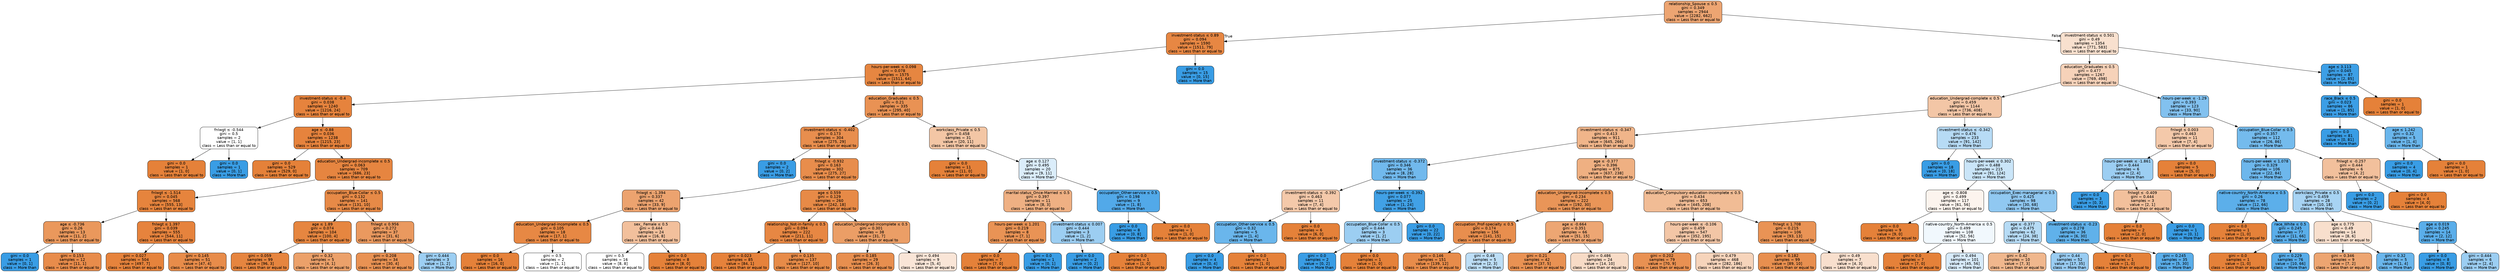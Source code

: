 digraph Tree {
node [shape=box, style="filled, rounded", color="black", fontname=helvetica] ;
edge [fontname=helvetica] ;
0 [label=<relationship_Spouse &le; 0.5<br/>gini = 0.349<br/>samples = 2944<br/>value = [2282, 662]<br/>class = Less than or equal to>, fillcolor="#e58139b5"] ;
1 [label=<investment-status &le; 0.89<br/>gini = 0.094<br/>samples = 1590<br/>value = [1511, 79]<br/>class = Less than or equal to>, fillcolor="#e58139f2"] ;
0 -> 1 [labeldistance=2.5, labelangle=45, headlabel="True"] ;
2 [label=<hours-per-week &le; 0.098<br/>gini = 0.078<br/>samples = 1575<br/>value = [1511, 64]<br/>class = Less than or equal to>, fillcolor="#e58139f4"] ;
1 -> 2 ;
3 [label=<investment-status &le; -0.4<br/>gini = 0.038<br/>samples = 1240<br/>value = [1216, 24]<br/>class = Less than or equal to>, fillcolor="#e58139fa"] ;
2 -> 3 ;
4 [label=<fnlwgt &le; -0.544<br/>gini = 0.5<br/>samples = 2<br/>value = [1, 1]<br/>class = Less than or equal to>, fillcolor="#e5813900"] ;
3 -> 4 ;
5 [label=<gini = 0.0<br/>samples = 1<br/>value = [1, 0]<br/>class = Less than or equal to>, fillcolor="#e58139ff"] ;
4 -> 5 ;
6 [label=<gini = 0.0<br/>samples = 1<br/>value = [0, 1]<br/>class = More than>, fillcolor="#399de5ff"] ;
4 -> 6 ;
7 [label=<age &le; -0.88<br/>gini = 0.036<br/>samples = 1238<br/>value = [1215, 23]<br/>class = Less than or equal to>, fillcolor="#e58139fa"] ;
3 -> 7 ;
8 [label=<gini = 0.0<br/>samples = 529<br/>value = [529, 0]<br/>class = Less than or equal to>, fillcolor="#e58139ff"] ;
7 -> 8 ;
9 [label=<education_Undergrad-incomplete &le; 0.5<br/>gini = 0.063<br/>samples = 709<br/>value = [686, 23]<br/>class = Less than or equal to>, fillcolor="#e58139f6"] ;
7 -> 9 ;
10 [label=<fnlwgt &le; -1.514<br/>gini = 0.045<br/>samples = 568<br/>value = [555, 13]<br/>class = Less than or equal to>, fillcolor="#e58139f9"] ;
9 -> 10 ;
11 [label=<age &le; -0.736<br/>gini = 0.26<br/>samples = 13<br/>value = [11, 2]<br/>class = Less than or equal to>, fillcolor="#e58139d1"] ;
10 -> 11 ;
12 [label=<gini = 0.0<br/>samples = 1<br/>value = [0, 1]<br/>class = More than>, fillcolor="#399de5ff"] ;
11 -> 12 ;
13 [label=<gini = 0.153<br/>samples = 12<br/>value = [11, 1]<br/>class = Less than or equal to>, fillcolor="#e58139e8"] ;
11 -> 13 ;
14 [label=<fnlwgt &le; 1.397<br/>gini = 0.039<br/>samples = 555<br/>value = [544, 11]<br/>class = Less than or equal to>, fillcolor="#e58139fa"] ;
10 -> 14 ;
15 [label=<gini = 0.027<br/>samples = 504<br/>value = [497, 7]<br/>class = Less than or equal to>, fillcolor="#e58139fb"] ;
14 -> 15 ;
16 [label=<gini = 0.145<br/>samples = 51<br/>value = [47, 4]<br/>class = Less than or equal to>, fillcolor="#e58139e9"] ;
14 -> 16 ;
17 [label=<occupation_Blue-Collar &le; 0.5<br/>gini = 0.132<br/>samples = 141<br/>value = [131, 10]<br/>class = Less than or equal to>, fillcolor="#e58139ec"] ;
9 -> 17 ;
18 [label=<age &le; 1.89<br/>gini = 0.074<br/>samples = 104<br/>value = [100, 4]<br/>class = Less than or equal to>, fillcolor="#e58139f5"] ;
17 -> 18 ;
19 [label=<gini = 0.059<br/>samples = 99<br/>value = [96, 3]<br/>class = Less than or equal to>, fillcolor="#e58139f7"] ;
18 -> 19 ;
20 [label=<gini = 0.32<br/>samples = 5<br/>value = [4, 1]<br/>class = Less than or equal to>, fillcolor="#e58139bf"] ;
18 -> 20 ;
21 [label=<fnlwgt &le; 0.956<br/>gini = 0.272<br/>samples = 37<br/>value = [31, 6]<br/>class = Less than or equal to>, fillcolor="#e58139ce"] ;
17 -> 21 ;
22 [label=<gini = 0.208<br/>samples = 34<br/>value = [30, 4]<br/>class = Less than or equal to>, fillcolor="#e58139dd"] ;
21 -> 22 ;
23 [label=<gini = 0.444<br/>samples = 3<br/>value = [1, 2]<br/>class = More than>, fillcolor="#399de57f"] ;
21 -> 23 ;
24 [label=<education_Graduates &le; 0.5<br/>gini = 0.21<br/>samples = 335<br/>value = [295, 40]<br/>class = Less than or equal to>, fillcolor="#e58139dc"] ;
2 -> 24 ;
25 [label=<investment-status &le; -0.402<br/>gini = 0.173<br/>samples = 304<br/>value = [275, 29]<br/>class = Less than or equal to>, fillcolor="#e58139e4"] ;
24 -> 25 ;
26 [label=<gini = 0.0<br/>samples = 2<br/>value = [0, 2]<br/>class = More than>, fillcolor="#399de5ff"] ;
25 -> 26 ;
27 [label=<fnlwgt &le; -0.932<br/>gini = 0.163<br/>samples = 302<br/>value = [275, 27]<br/>class = Less than or equal to>, fillcolor="#e58139e6"] ;
25 -> 27 ;
28 [label=<fnlwgt &le; -1.394<br/>gini = 0.337<br/>samples = 42<br/>value = [33, 9]<br/>class = Less than or equal to>, fillcolor="#e58139b9"] ;
27 -> 28 ;
29 [label=<education_Undergrad-incomplete &le; 0.5<br/>gini = 0.105<br/>samples = 18<br/>value = [17, 1]<br/>class = Less than or equal to>, fillcolor="#e58139f0"] ;
28 -> 29 ;
30 [label=<gini = 0.0<br/>samples = 16<br/>value = [16, 0]<br/>class = Less than or equal to>, fillcolor="#e58139ff"] ;
29 -> 30 ;
31 [label=<gini = 0.5<br/>samples = 2<br/>value = [1, 1]<br/>class = Less than or equal to>, fillcolor="#e5813900"] ;
29 -> 31 ;
32 [label=<sex_ Female &le; 0.5<br/>gini = 0.444<br/>samples = 24<br/>value = [16, 8]<br/>class = Less than or equal to>, fillcolor="#e581397f"] ;
28 -> 32 ;
33 [label=<gini = 0.5<br/>samples = 16<br/>value = [8, 8]<br/>class = Less than or equal to>, fillcolor="#e5813900"] ;
32 -> 33 ;
34 [label=<gini = 0.0<br/>samples = 8<br/>value = [8, 0]<br/>class = Less than or equal to>, fillcolor="#e58139ff"] ;
32 -> 34 ;
35 [label=<age &le; 0.559<br/>gini = 0.129<br/>samples = 260<br/>value = [242, 18]<br/>class = Less than or equal to>, fillcolor="#e58139ec"] ;
27 -> 35 ;
36 [label=<relationship_Not-in-family &le; 0.5<br/>gini = 0.094<br/>samples = 222<br/>value = [211, 11]<br/>class = Less than or equal to>, fillcolor="#e58139f2"] ;
35 -> 36 ;
37 [label=<gini = 0.023<br/>samples = 85<br/>value = [84, 1]<br/>class = Less than or equal to>, fillcolor="#e58139fc"] ;
36 -> 37 ;
38 [label=<gini = 0.135<br/>samples = 137<br/>value = [127, 10]<br/>class = Less than or equal to>, fillcolor="#e58139eb"] ;
36 -> 38 ;
39 [label=<education_Undergrad-incomplete &le; 0.5<br/>gini = 0.301<br/>samples = 38<br/>value = [31, 7]<br/>class = Less than or equal to>, fillcolor="#e58139c5"] ;
35 -> 39 ;
40 [label=<gini = 0.185<br/>samples = 29<br/>value = [26, 3]<br/>class = Less than or equal to>, fillcolor="#e58139e2"] ;
39 -> 40 ;
41 [label=<gini = 0.494<br/>samples = 9<br/>value = [5, 4]<br/>class = Less than or equal to>, fillcolor="#e5813933"] ;
39 -> 41 ;
42 [label=<workclass_Private &le; 0.5<br/>gini = 0.458<br/>samples = 31<br/>value = [20, 11]<br/>class = Less than or equal to>, fillcolor="#e5813973"] ;
24 -> 42 ;
43 [label=<gini = 0.0<br/>samples = 11<br/>value = [11, 0]<br/>class = Less than or equal to>, fillcolor="#e58139ff"] ;
42 -> 43 ;
44 [label=<age &le; 0.127<br/>gini = 0.495<br/>samples = 20<br/>value = [9, 11]<br/>class = More than>, fillcolor="#399de52e"] ;
42 -> 44 ;
45 [label=<marital-status_Once-Married &le; 0.5<br/>gini = 0.397<br/>samples = 11<br/>value = [8, 3]<br/>class = Less than or equal to>, fillcolor="#e581399f"] ;
44 -> 45 ;
46 [label=<hours-per-week &le; 1.201<br/>gini = 0.219<br/>samples = 8<br/>value = [7, 1]<br/>class = Less than or equal to>, fillcolor="#e58139db"] ;
45 -> 46 ;
47 [label=<gini = 0.0<br/>samples = 7<br/>value = [7, 0]<br/>class = Less than or equal to>, fillcolor="#e58139ff"] ;
46 -> 47 ;
48 [label=<gini = 0.0<br/>samples = 1<br/>value = [0, 1]<br/>class = More than>, fillcolor="#399de5ff"] ;
46 -> 48 ;
49 [label=<investment-status &le; 0.007<br/>gini = 0.444<br/>samples = 3<br/>value = [1, 2]<br/>class = More than>, fillcolor="#399de57f"] ;
45 -> 49 ;
50 [label=<gini = 0.0<br/>samples = 2<br/>value = [0, 2]<br/>class = More than>, fillcolor="#399de5ff"] ;
49 -> 50 ;
51 [label=<gini = 0.0<br/>samples = 1<br/>value = [1, 0]<br/>class = Less than or equal to>, fillcolor="#e58139ff"] ;
49 -> 51 ;
52 [label=<occupation_Other-service &le; 0.5<br/>gini = 0.198<br/>samples = 9<br/>value = [1, 8]<br/>class = More than>, fillcolor="#399de5df"] ;
44 -> 52 ;
53 [label=<gini = 0.0<br/>samples = 8<br/>value = [0, 8]<br/>class = More than>, fillcolor="#399de5ff"] ;
52 -> 53 ;
54 [label=<gini = 0.0<br/>samples = 1<br/>value = [1, 0]<br/>class = Less than or equal to>, fillcolor="#e58139ff"] ;
52 -> 54 ;
55 [label=<gini = 0.0<br/>samples = 15<br/>value = [0, 15]<br/>class = More than>, fillcolor="#399de5ff"] ;
1 -> 55 ;
56 [label=<investment-status &le; 0.501<br/>gini = 0.49<br/>samples = 1354<br/>value = [771, 583]<br/>class = Less than or equal to>, fillcolor="#e581393e"] ;
0 -> 56 [labeldistance=2.5, labelangle=-45, headlabel="False"] ;
57 [label=<education_Graduates &le; 0.5<br/>gini = 0.477<br/>samples = 1267<br/>value = [769, 498]<br/>class = Less than or equal to>, fillcolor="#e581395a"] ;
56 -> 57 ;
58 [label=<education_Undergrad-complete &le; 0.5<br/>gini = 0.459<br/>samples = 1144<br/>value = [736, 408]<br/>class = Less than or equal to>, fillcolor="#e5813972"] ;
57 -> 58 ;
59 [label=<investment-status &le; -0.347<br/>gini = 0.413<br/>samples = 911<br/>value = [645, 266]<br/>class = Less than or equal to>, fillcolor="#e5813996"] ;
58 -> 59 ;
60 [label=<investment-status &le; -0.372<br/>gini = 0.346<br/>samples = 36<br/>value = [8, 28]<br/>class = More than>, fillcolor="#399de5b6"] ;
59 -> 60 ;
61 [label=<investment-status &le; -0.392<br/>gini = 0.463<br/>samples = 11<br/>value = [7, 4]<br/>class = Less than or equal to>, fillcolor="#e581396d"] ;
60 -> 61 ;
62 [label=<occupation_Other-service &le; 0.5<br/>gini = 0.32<br/>samples = 5<br/>value = [1, 4]<br/>class = More than>, fillcolor="#399de5bf"] ;
61 -> 62 ;
63 [label=<gini = 0.0<br/>samples = 4<br/>value = [0, 4]<br/>class = More than>, fillcolor="#399de5ff"] ;
62 -> 63 ;
64 [label=<gini = 0.0<br/>samples = 1<br/>value = [1, 0]<br/>class = Less than or equal to>, fillcolor="#e58139ff"] ;
62 -> 64 ;
65 [label=<gini = 0.0<br/>samples = 6<br/>value = [6, 0]<br/>class = Less than or equal to>, fillcolor="#e58139ff"] ;
61 -> 65 ;
66 [label=<hours-per-week &le; -0.392<br/>gini = 0.077<br/>samples = 25<br/>value = [1, 24]<br/>class = More than>, fillcolor="#399de5f4"] ;
60 -> 66 ;
67 [label=<occupation_Blue-Collar &le; 0.5<br/>gini = 0.444<br/>samples = 3<br/>value = [1, 2]<br/>class = More than>, fillcolor="#399de57f"] ;
66 -> 67 ;
68 [label=<gini = 0.0<br/>samples = 2<br/>value = [0, 2]<br/>class = More than>, fillcolor="#399de5ff"] ;
67 -> 68 ;
69 [label=<gini = 0.0<br/>samples = 1<br/>value = [1, 0]<br/>class = Less than or equal to>, fillcolor="#e58139ff"] ;
67 -> 69 ;
70 [label=<gini = 0.0<br/>samples = 22<br/>value = [0, 22]<br/>class = More than>, fillcolor="#399de5ff"] ;
66 -> 70 ;
71 [label=<age &le; -0.377<br/>gini = 0.396<br/>samples = 875<br/>value = [637, 238]<br/>class = Less than or equal to>, fillcolor="#e58139a0"] ;
59 -> 71 ;
72 [label=<education_Undergrad-incomplete &le; 0.5<br/>gini = 0.234<br/>samples = 222<br/>value = [192, 30]<br/>class = Less than or equal to>, fillcolor="#e58139d7"] ;
71 -> 72 ;
73 [label=<occupation_Prof-specialty &le; 0.5<br/>gini = 0.174<br/>samples = 156<br/>value = [141, 15]<br/>class = Less than or equal to>, fillcolor="#e58139e4"] ;
72 -> 73 ;
74 [label=<gini = 0.146<br/>samples = 151<br/>value = [139, 12]<br/>class = Less than or equal to>, fillcolor="#e58139e9"] ;
73 -> 74 ;
75 [label=<gini = 0.48<br/>samples = 5<br/>value = [2, 3]<br/>class = More than>, fillcolor="#399de555"] ;
73 -> 75 ;
76 [label=<age &le; -0.664<br/>gini = 0.351<br/>samples = 66<br/>value = [51, 15]<br/>class = Less than or equal to>, fillcolor="#e58139b4"] ;
72 -> 76 ;
77 [label=<gini = 0.21<br/>samples = 42<br/>value = [37, 5]<br/>class = Less than or equal to>, fillcolor="#e58139dd"] ;
76 -> 77 ;
78 [label=<gini = 0.486<br/>samples = 24<br/>value = [14, 10]<br/>class = Less than or equal to>, fillcolor="#e5813949"] ;
76 -> 78 ;
79 [label=<education_Compulsory-education-incomplete &le; 0.5<br/>gini = 0.434<br/>samples = 653<br/>value = [445, 208]<br/>class = Less than or equal to>, fillcolor="#e5813988"] ;
71 -> 79 ;
80 [label=<hours-per-week &le; -0.106<br/>gini = 0.459<br/>samples = 547<br/>value = [352, 195]<br/>class = Less than or equal to>, fillcolor="#e5813972"] ;
79 -> 80 ;
81 [label=<gini = 0.202<br/>samples = 79<br/>value = [70, 9]<br/>class = Less than or equal to>, fillcolor="#e58139de"] ;
80 -> 81 ;
82 [label=<gini = 0.479<br/>samples = 468<br/>value = [282, 186]<br/>class = Less than or equal to>, fillcolor="#e5813957"] ;
80 -> 82 ;
83 [label=<fnlwgt &le; 1.708<br/>gini = 0.215<br/>samples = 106<br/>value = [93, 13]<br/>class = Less than or equal to>, fillcolor="#e58139db"] ;
79 -> 83 ;
84 [label=<gini = 0.182<br/>samples = 99<br/>value = [89, 10]<br/>class = Less than or equal to>, fillcolor="#e58139e2"] ;
83 -> 84 ;
85 [label=<gini = 0.49<br/>samples = 7<br/>value = [4, 3]<br/>class = Less than or equal to>, fillcolor="#e5813940"] ;
83 -> 85 ;
86 [label=<investment-status &le; -0.342<br/>gini = 0.476<br/>samples = 233<br/>value = [91, 142]<br/>class = More than>, fillcolor="#399de55c"] ;
58 -> 86 ;
87 [label=<gini = 0.0<br/>samples = 18<br/>value = [0, 18]<br/>class = More than>, fillcolor="#399de5ff"] ;
86 -> 87 ;
88 [label=<hours-per-week &le; 0.302<br/>gini = 0.488<br/>samples = 215<br/>value = [91, 124]<br/>class = More than>, fillcolor="#399de544"] ;
86 -> 88 ;
89 [label=<age &le; -0.808<br/>gini = 0.499<br/>samples = 117<br/>value = [61, 56]<br/>class = Less than or equal to>, fillcolor="#e5813915"] ;
88 -> 89 ;
90 [label=<gini = 0.0<br/>samples = 9<br/>value = [9, 0]<br/>class = Less than or equal to>, fillcolor="#e58139ff"] ;
89 -> 90 ;
91 [label=<native-country_North-America &le; 0.5<br/>gini = 0.499<br/>samples = 108<br/>value = [52, 56]<br/>class = More than>, fillcolor="#399de512"] ;
89 -> 91 ;
92 [label=<gini = 0.0<br/>samples = 7<br/>value = [7, 0]<br/>class = Less than or equal to>, fillcolor="#e58139ff"] ;
91 -> 92 ;
93 [label=<gini = 0.494<br/>samples = 101<br/>value = [45, 56]<br/>class = More than>, fillcolor="#399de532"] ;
91 -> 93 ;
94 [label=<occupation_Exec-managerial &le; 0.5<br/>gini = 0.425<br/>samples = 98<br/>value = [30, 68]<br/>class = More than>, fillcolor="#399de58e"] ;
88 -> 94 ;
95 [label=<age &le; -0.377<br/>gini = 0.475<br/>samples = 62<br/>value = [24, 38]<br/>class = More than>, fillcolor="#399de55e"] ;
94 -> 95 ;
96 [label=<gini = 0.42<br/>samples = 10<br/>value = [7, 3]<br/>class = Less than or equal to>, fillcolor="#e5813992"] ;
95 -> 96 ;
97 [label=<gini = 0.44<br/>samples = 52<br/>value = [17, 35]<br/>class = More than>, fillcolor="#399de583"] ;
95 -> 97 ;
98 [label=<investment-status &le; -0.23<br/>gini = 0.278<br/>samples = 36<br/>value = [6, 30]<br/>class = More than>, fillcolor="#399de5cc"] ;
94 -> 98 ;
99 [label=<gini = 0.0<br/>samples = 1<br/>value = [1, 0]<br/>class = Less than or equal to>, fillcolor="#e58139ff"] ;
98 -> 99 ;
100 [label=<gini = 0.245<br/>samples = 35<br/>value = [5, 30]<br/>class = More than>, fillcolor="#399de5d4"] ;
98 -> 100 ;
101 [label=<hours-per-week &le; -1.29<br/>gini = 0.393<br/>samples = 123<br/>value = [33, 90]<br/>class = More than>, fillcolor="#399de5a1"] ;
57 -> 101 ;
102 [label=<fnlwgt &le; 0.003<br/>gini = 0.463<br/>samples = 11<br/>value = [7, 4]<br/>class = Less than or equal to>, fillcolor="#e581396d"] ;
101 -> 102 ;
103 [label=<hours-per-week &le; -1.861<br/>gini = 0.444<br/>samples = 6<br/>value = [2, 4]<br/>class = More than>, fillcolor="#399de57f"] ;
102 -> 103 ;
104 [label=<gini = 0.0<br/>samples = 3<br/>value = [0, 3]<br/>class = More than>, fillcolor="#399de5ff"] ;
103 -> 104 ;
105 [label=<fnlwgt &le; -0.409<br/>gini = 0.444<br/>samples = 3<br/>value = [2, 1]<br/>class = Less than or equal to>, fillcolor="#e581397f"] ;
103 -> 105 ;
106 [label=<gini = 0.0<br/>samples = 2<br/>value = [2, 0]<br/>class = Less than or equal to>, fillcolor="#e58139ff"] ;
105 -> 106 ;
107 [label=<gini = 0.0<br/>samples = 1<br/>value = [0, 1]<br/>class = More than>, fillcolor="#399de5ff"] ;
105 -> 107 ;
108 [label=<gini = 0.0<br/>samples = 5<br/>value = [5, 0]<br/>class = Less than or equal to>, fillcolor="#e58139ff"] ;
102 -> 108 ;
109 [label=<occupation_Blue-Collar &le; 0.5<br/>gini = 0.357<br/>samples = 112<br/>value = [26, 86]<br/>class = More than>, fillcolor="#399de5b2"] ;
101 -> 109 ;
110 [label=<hours-per-week &le; 1.078<br/>gini = 0.329<br/>samples = 106<br/>value = [22, 84]<br/>class = More than>, fillcolor="#399de5bc"] ;
109 -> 110 ;
111 [label=<native-country_North-America &le; 0.5<br/>gini = 0.26<br/>samples = 78<br/>value = [12, 66]<br/>class = More than>, fillcolor="#399de5d1"] ;
110 -> 111 ;
112 [label=<gini = 0.0<br/>samples = 1<br/>value = [1, 0]<br/>class = Less than or equal to>, fillcolor="#e58139ff"] ;
111 -> 112 ;
113 [label=<race_White &le; 0.5<br/>gini = 0.245<br/>samples = 77<br/>value = [11, 66]<br/>class = More than>, fillcolor="#399de5d4"] ;
111 -> 113 ;
114 [label=<gini = 0.0<br/>samples = 1<br/>value = [1, 0]<br/>class = Less than or equal to>, fillcolor="#e58139ff"] ;
113 -> 114 ;
115 [label=<gini = 0.229<br/>samples = 76<br/>value = [10, 66]<br/>class = More than>, fillcolor="#399de5d8"] ;
113 -> 115 ;
116 [label=<workclass_Private &le; 0.5<br/>gini = 0.459<br/>samples = 28<br/>value = [10, 18]<br/>class = More than>, fillcolor="#399de571"] ;
110 -> 116 ;
117 [label=<age &le; 0.775<br/>gini = 0.49<br/>samples = 14<br/>value = [8, 6]<br/>class = Less than or equal to>, fillcolor="#e5813940"] ;
116 -> 117 ;
118 [label=<gini = 0.346<br/>samples = 9<br/>value = [7, 2]<br/>class = Less than or equal to>, fillcolor="#e58139b6"] ;
117 -> 118 ;
119 [label=<gini = 0.32<br/>samples = 5<br/>value = [1, 4]<br/>class = More than>, fillcolor="#399de5bf"] ;
117 -> 119 ;
120 [label=<age &le; 0.019<br/>gini = 0.245<br/>samples = 14<br/>value = [2, 12]<br/>class = More than>, fillcolor="#399de5d4"] ;
116 -> 120 ;
121 [label=<gini = 0.0<br/>samples = 8<br/>value = [0, 8]<br/>class = More than>, fillcolor="#399de5ff"] ;
120 -> 121 ;
122 [label=<gini = 0.444<br/>samples = 6<br/>value = [2, 4]<br/>class = More than>, fillcolor="#399de57f"] ;
120 -> 122 ;
123 [label=<fnlwgt &le; -0.257<br/>gini = 0.444<br/>samples = 6<br/>value = [4, 2]<br/>class = Less than or equal to>, fillcolor="#e581397f"] ;
109 -> 123 ;
124 [label=<gini = 0.0<br/>samples = 2<br/>value = [0, 2]<br/>class = More than>, fillcolor="#399de5ff"] ;
123 -> 124 ;
125 [label=<gini = 0.0<br/>samples = 4<br/>value = [4, 0]<br/>class = Less than or equal to>, fillcolor="#e58139ff"] ;
123 -> 125 ;
126 [label=<age &le; 3.113<br/>gini = 0.045<br/>samples = 87<br/>value = [2, 85]<br/>class = More than>, fillcolor="#399de5f9"] ;
56 -> 126 ;
127 [label=<race_Black &le; 0.5<br/>gini = 0.023<br/>samples = 86<br/>value = [1, 85]<br/>class = More than>, fillcolor="#399de5fc"] ;
126 -> 127 ;
128 [label=<gini = 0.0<br/>samples = 81<br/>value = [0, 81]<br/>class = More than>, fillcolor="#399de5ff"] ;
127 -> 128 ;
129 [label=<age &le; 1.242<br/>gini = 0.32<br/>samples = 5<br/>value = [1, 4]<br/>class = More than>, fillcolor="#399de5bf"] ;
127 -> 129 ;
130 [label=<gini = 0.0<br/>samples = 4<br/>value = [0, 4]<br/>class = More than>, fillcolor="#399de5ff"] ;
129 -> 130 ;
131 [label=<gini = 0.0<br/>samples = 1<br/>value = [1, 0]<br/>class = Less than or equal to>, fillcolor="#e58139ff"] ;
129 -> 131 ;
132 [label=<gini = 0.0<br/>samples = 1<br/>value = [1, 0]<br/>class = Less than or equal to>, fillcolor="#e58139ff"] ;
126 -> 132 ;
}